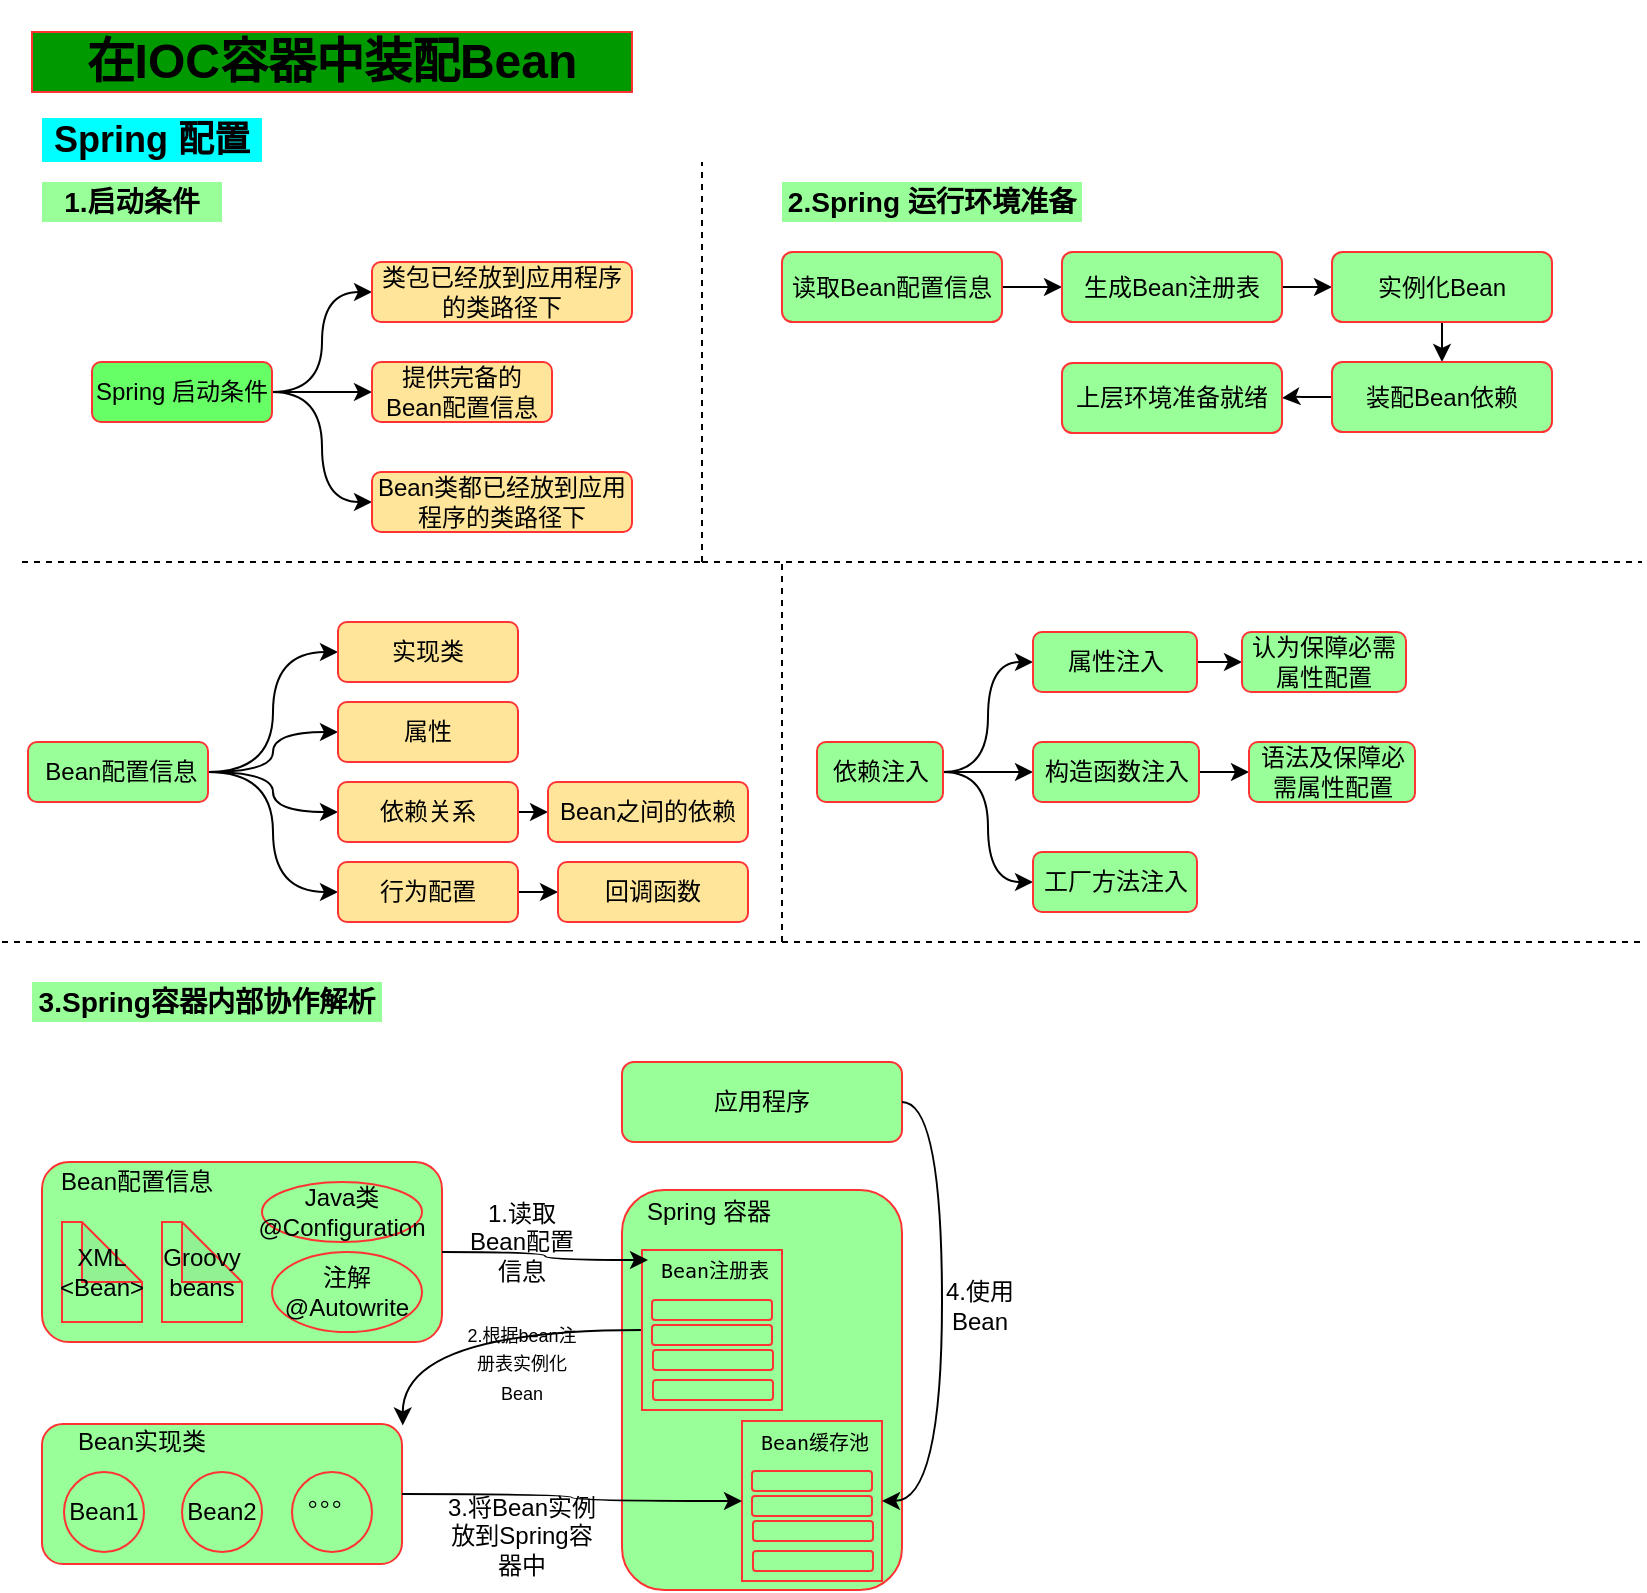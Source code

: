 <mxfile version="10.6.0" type="github"><diagram id="p_sl_gvlMNvw6eXEYS4R" name="ç¬¬ 1 é¡µ"><mxGraphModel dx="1427" dy="707" grid="1" gridSize="10" guides="1" tooltips="1" connect="1" arrows="1" fold="1" page="1" pageScale="1" pageWidth="827" pageHeight="1169" math="0" shadow="0"><root><mxCell id="0"/><mxCell id="1" parent="0"/><mxCell id="CgKIWQnbhl8-aA-TyV94-1" value="&lt;h1&gt;&lt;font style=&quot;font-size: 24px&quot;&gt;在IOC容器中装配Bean&lt;/font&gt;&lt;/h1&gt;" style="text;html=1;strokeColor=#FF3333;fillColor=#009900;align=center;verticalAlign=middle;whiteSpace=wrap;rounded=0;" parent="1" vertex="1"><mxGeometry x="15" y="25" width="300" height="30" as="geometry"/></mxCell><mxCell id="CgKIWQnbhl8-aA-TyV94-4" value="" style="edgeStyle=orthogonalEdgeStyle;rounded=0;orthogonalLoop=1;jettySize=auto;html=1;entryX=0;entryY=0.5;entryDx=0;entryDy=0;curved=1;" parent="1" source="CgKIWQnbhl8-aA-TyV94-2" target="CgKIWQnbhl8-aA-TyV94-3" edge="1"><mxGeometry relative="1" as="geometry"/></mxCell><mxCell id="CgKIWQnbhl8-aA-TyV94-6" value="" style="edgeStyle=orthogonalEdgeStyle;rounded=0;orthogonalLoop=1;jettySize=auto;html=1;curved=1;" parent="1" source="CgKIWQnbhl8-aA-TyV94-2" target="CgKIWQnbhl8-aA-TyV94-5" edge="1"><mxGeometry relative="1" as="geometry"/></mxCell><mxCell id="CgKIWQnbhl8-aA-TyV94-9" style="edgeStyle=orthogonalEdgeStyle;rounded=0;orthogonalLoop=1;jettySize=auto;html=1;entryX=0;entryY=0.5;entryDx=0;entryDy=0;curved=1;" parent="1" source="CgKIWQnbhl8-aA-TyV94-2" target="CgKIWQnbhl8-aA-TyV94-7" edge="1"><mxGeometry relative="1" as="geometry"/></mxCell><mxCell id="CgKIWQnbhl8-aA-TyV94-2" value="Spring 启动条件" style="rounded=1;whiteSpace=wrap;html=1;strokeColor=#FF3333;fillColor=#66FF66;" parent="1" vertex="1"><mxGeometry x="45" y="190" width="90" height="30" as="geometry"/></mxCell><mxCell id="CgKIWQnbhl8-aA-TyV94-7" value="Bean类都已经放到应用程序的类路径下" style="rounded=1;whiteSpace=wrap;html=1;strokeColor=#FF3333;fillColor=#FFE599;" parent="1" vertex="1"><mxGeometry x="185" y="245" width="130" height="30" as="geometry"/></mxCell><mxCell id="CgKIWQnbhl8-aA-TyV94-5" value="提供完备的Bean配置信息" style="rounded=1;whiteSpace=wrap;html=1;strokeColor=#FF3333;fillColor=#FFE599;" parent="1" vertex="1"><mxGeometry x="185" y="190" width="90" height="30" as="geometry"/></mxCell><mxCell id="CgKIWQnbhl8-aA-TyV94-3" value="类包已经放到应用程序的类路径下" style="rounded=1;whiteSpace=wrap;html=1;strokeColor=#FF3333;fillColor=#FFE599;" parent="1" vertex="1"><mxGeometry x="185" y="140" width="130" height="30" as="geometry"/></mxCell><mxCell id="CgKIWQnbhl8-aA-TyV94-10" value="&lt;h3&gt;1.启动条件&lt;/h3&gt;" style="text;html=1;strokeColor=none;fillColor=#99FF99;align=center;verticalAlign=middle;whiteSpace=wrap;rounded=0;" parent="1" vertex="1"><mxGeometry x="20" y="100" width="90" height="20" as="geometry"/></mxCell><mxCell id="CgKIWQnbhl8-aA-TyV94-11" value="" style="endArrow=none;dashed=1;html=1;" parent="1" edge="1"><mxGeometry width="50" height="50" relative="1" as="geometry"><mxPoint x="10" y="290" as="sourcePoint"/><mxPoint x="350" y="290" as="targetPoint"/></mxGeometry></mxCell><mxCell id="CgKIWQnbhl8-aA-TyV94-16" value="" style="edgeStyle=orthogonalEdgeStyle;curved=1;rounded=0;orthogonalLoop=1;jettySize=auto;html=1;" parent="1" source="CgKIWQnbhl8-aA-TyV94-12" target="CgKIWQnbhl8-aA-TyV94-15" edge="1"><mxGeometry relative="1" as="geometry"/></mxCell><mxCell id="CgKIWQnbhl8-aA-TyV94-12" value="读取Bean配置信息" style="rounded=1;whiteSpace=wrap;html=1;strokeColor=#FF3333;fillColor=#99FF99;" parent="1" vertex="1"><mxGeometry x="390" y="135" width="110" height="35" as="geometry"/></mxCell><mxCell id="CgKIWQnbhl8-aA-TyV94-18" value="" style="edgeStyle=orthogonalEdgeStyle;curved=1;rounded=0;orthogonalLoop=1;jettySize=auto;html=1;" parent="1" source="CgKIWQnbhl8-aA-TyV94-15" target="CgKIWQnbhl8-aA-TyV94-17" edge="1"><mxGeometry relative="1" as="geometry"/></mxCell><mxCell id="CgKIWQnbhl8-aA-TyV94-15" value="生成Bean注册表" style="rounded=1;whiteSpace=wrap;html=1;strokeColor=#FF3333;fillColor=#99FF99;" parent="1" vertex="1"><mxGeometry x="530" y="135" width="110" height="35" as="geometry"/></mxCell><mxCell id="CgKIWQnbhl8-aA-TyV94-20" value="" style="edgeStyle=orthogonalEdgeStyle;curved=1;rounded=0;orthogonalLoop=1;jettySize=auto;html=1;" parent="1" source="CgKIWQnbhl8-aA-TyV94-17" target="CgKIWQnbhl8-aA-TyV94-19" edge="1"><mxGeometry relative="1" as="geometry"/></mxCell><mxCell id="CgKIWQnbhl8-aA-TyV94-17" value="实例化Bean" style="rounded=1;whiteSpace=wrap;html=1;strokeColor=#FF3333;fillColor=#99FF99;" parent="1" vertex="1"><mxGeometry x="665" y="135" width="110" height="35" as="geometry"/></mxCell><mxCell id="CgKIWQnbhl8-aA-TyV94-22" value="" style="edgeStyle=orthogonalEdgeStyle;curved=1;rounded=0;orthogonalLoop=1;jettySize=auto;html=1;" parent="1" source="CgKIWQnbhl8-aA-TyV94-19" target="CgKIWQnbhl8-aA-TyV94-21" edge="1"><mxGeometry relative="1" as="geometry"/></mxCell><mxCell id="CgKIWQnbhl8-aA-TyV94-19" value="装配Bean依赖" style="rounded=1;whiteSpace=wrap;html=1;strokeColor=#FF3333;fillColor=#99FF99;" parent="1" vertex="1"><mxGeometry x="665" y="190" width="110" height="35" as="geometry"/></mxCell><mxCell id="CgKIWQnbhl8-aA-TyV94-21" value="上层环境准备就绪" style="rounded=1;whiteSpace=wrap;html=1;strokeColor=#FF3333;fillColor=#99FF99;" parent="1" vertex="1"><mxGeometry x="530" y="190.5" width="110" height="35" as="geometry"/></mxCell><mxCell id="CgKIWQnbhl8-aA-TyV94-13" value="&lt;h3&gt;2.Spring 运行环境准备&lt;/h3&gt;" style="text;html=1;strokeColor=none;fillColor=#99FF99;align=center;verticalAlign=middle;whiteSpace=wrap;rounded=0;" parent="1" vertex="1"><mxGeometry x="390" y="100" width="150" height="20" as="geometry"/></mxCell><mxCell id="CgKIWQnbhl8-aA-TyV94-14" value="&lt;h2&gt;Spring 配置&lt;/h2&gt;" style="text;html=1;strokeColor=none;fillColor=#00FFFF;align=center;verticalAlign=middle;whiteSpace=wrap;rounded=0;" parent="1" vertex="1"><mxGeometry x="20" y="68" width="110" height="22" as="geometry"/></mxCell><mxCell id="CgKIWQnbhl8-aA-TyV94-23" value="" style="endArrow=none;dashed=1;html=1;" parent="1" edge="1"><mxGeometry width="50" height="50" relative="1" as="geometry"><mxPoint x="350" y="290" as="sourcePoint"/><mxPoint x="350" y="90" as="targetPoint"/></mxGeometry></mxCell><mxCell id="CgKIWQnbhl8-aA-TyV94-24" value="" style="endArrow=none;dashed=1;html=1;" parent="1" edge="1"><mxGeometry width="50" height="50" relative="1" as="geometry"><mxPoint x="350" y="290" as="sourcePoint"/><mxPoint x="820" y="290" as="targetPoint"/></mxGeometry></mxCell><mxCell id="CgKIWQnbhl8-aA-TyV94-27" value="" style="edgeStyle=orthogonalEdgeStyle;curved=1;rounded=0;orthogonalLoop=1;jettySize=auto;html=1;entryX=0;entryY=0.5;entryDx=0;entryDy=0;" parent="1" source="CgKIWQnbhl8-aA-TyV94-25" target="CgKIWQnbhl8-aA-TyV94-26" edge="1"><mxGeometry relative="1" as="geometry"/></mxCell><mxCell id="CgKIWQnbhl8-aA-TyV94-29" value="" style="edgeStyle=orthogonalEdgeStyle;curved=1;rounded=0;orthogonalLoop=1;jettySize=auto;html=1;entryX=0;entryY=0.5;entryDx=0;entryDy=0;" parent="1" source="CgKIWQnbhl8-aA-TyV94-25" target="CgKIWQnbhl8-aA-TyV94-28" edge="1"><mxGeometry relative="1" as="geometry"/></mxCell><mxCell id="CgKIWQnbhl8-aA-TyV94-31" value="" style="edgeStyle=orthogonalEdgeStyle;curved=1;rounded=0;orthogonalLoop=1;jettySize=auto;html=1;" parent="1" source="CgKIWQnbhl8-aA-TyV94-25" target="CgKIWQnbhl8-aA-TyV94-30" edge="1"><mxGeometry relative="1" as="geometry"/></mxCell><mxCell id="CgKIWQnbhl8-aA-TyV94-33" value="" style="edgeStyle=orthogonalEdgeStyle;curved=1;rounded=0;orthogonalLoop=1;jettySize=auto;html=1;entryX=0;entryY=0.5;entryDx=0;entryDy=0;" parent="1" source="CgKIWQnbhl8-aA-TyV94-25" target="CgKIWQnbhl8-aA-TyV94-32" edge="1"><mxGeometry relative="1" as="geometry"/></mxCell><mxCell id="CgKIWQnbhl8-aA-TyV94-25" value="&amp;nbsp;Bean配置信息" style="rounded=1;whiteSpace=wrap;html=1;strokeColor=#FF3333;fillColor=#99FF99;" parent="1" vertex="1"><mxGeometry x="13" y="380" width="90" height="30" as="geometry"/></mxCell><mxCell id="CgKIWQnbhl8-aA-TyV94-37" value="" style="edgeStyle=orthogonalEdgeStyle;curved=1;rounded=0;orthogonalLoop=1;jettySize=auto;html=1;" parent="1" source="CgKIWQnbhl8-aA-TyV94-32" target="CgKIWQnbhl8-aA-TyV94-36" edge="1"><mxGeometry relative="1" as="geometry"/></mxCell><mxCell id="CgKIWQnbhl8-aA-TyV94-32" value="行为配置" style="rounded=1;whiteSpace=wrap;html=1;strokeColor=#FF3333;fillColor=#FFE599;" parent="1" vertex="1"><mxGeometry x="168" y="440" width="90" height="30" as="geometry"/></mxCell><mxCell id="CgKIWQnbhl8-aA-TyV94-36" value="回调函数" style="rounded=1;whiteSpace=wrap;html=1;strokeColor=#FF3333;fillColor=#FFE599;" parent="1" vertex="1"><mxGeometry x="278" y="440" width="95" height="30" as="geometry"/></mxCell><mxCell id="CgKIWQnbhl8-aA-TyV94-35" value="" style="edgeStyle=orthogonalEdgeStyle;curved=1;rounded=0;orthogonalLoop=1;jettySize=auto;html=1;" parent="1" source="CgKIWQnbhl8-aA-TyV94-30" target="CgKIWQnbhl8-aA-TyV94-34" edge="1"><mxGeometry relative="1" as="geometry"/></mxCell><mxCell id="CgKIWQnbhl8-aA-TyV94-30" value="依赖关系" style="rounded=1;whiteSpace=wrap;html=1;strokeColor=#FF3333;fillColor=#FFE599;" parent="1" vertex="1"><mxGeometry x="168" y="400" width="90" height="30" as="geometry"/></mxCell><mxCell id="CgKIWQnbhl8-aA-TyV94-34" value="Bean之间的依赖" style="rounded=1;whiteSpace=wrap;html=1;strokeColor=#FF3333;fillColor=#FFE599;" parent="1" vertex="1"><mxGeometry x="273" y="400" width="100" height="30" as="geometry"/></mxCell><mxCell id="CgKIWQnbhl8-aA-TyV94-28" value="属性" style="rounded=1;whiteSpace=wrap;html=1;strokeColor=#FF3333;fillColor=#FFE599;" parent="1" vertex="1"><mxGeometry x="168" y="360" width="90" height="30" as="geometry"/></mxCell><mxCell id="CgKIWQnbhl8-aA-TyV94-26" value="实现类" style="rounded=1;whiteSpace=wrap;html=1;strokeColor=#FF3333;fillColor=#FFE599;" parent="1" vertex="1"><mxGeometry x="168" y="320" width="90" height="30" as="geometry"/></mxCell><mxCell id="CgKIWQnbhl8-aA-TyV94-38" value="&lt;h3&gt;3.Spring容器内部协作解析&lt;/h3&gt;" style="text;html=1;strokeColor=none;fillColor=#99FF99;align=center;verticalAlign=middle;whiteSpace=wrap;rounded=0;" parent="1" vertex="1"><mxGeometry x="15" y="500" width="175" height="20" as="geometry"/></mxCell><mxCell id="CgKIWQnbhl8-aA-TyV94-39" value="应用程序" style="rounded=1;whiteSpace=wrap;html=1;strokeColor=#FF3333;fillColor=#99FF99;" parent="1" vertex="1"><mxGeometry x="310" y="540" width="140" height="40" as="geometry"/></mxCell><mxCell id="CgKIWQnbhl8-aA-TyV94-40" value="" style="rounded=1;whiteSpace=wrap;html=1;strokeColor=#FF3333;fillColor=#99FF99;" parent="1" vertex="1"><mxGeometry x="20" y="590" width="200" height="90" as="geometry"/></mxCell><mxCell id="CgKIWQnbhl8-aA-TyV94-41" value="Bean配置信息" style="text;html=1;strokeColor=none;fillColor=none;align=center;verticalAlign=middle;whiteSpace=wrap;rounded=0;" parent="1" vertex="1"><mxGeometry x="25" y="590" width="85" height="20" as="geometry"/></mxCell><mxCell id="CgKIWQnbhl8-aA-TyV94-42" value="XML&lt;br&gt;&amp;lt;Bean&amp;gt;&lt;br&gt;" style="shape=note;whiteSpace=wrap;html=1;backgroundOutline=1;darkOpacity=0.05;strokeColor=#FF3333;fillColor=#99FF99;" parent="1" vertex="1"><mxGeometry x="30" y="620" width="40" height="50" as="geometry"/></mxCell><mxCell id="CgKIWQnbhl8-aA-TyV94-44" value="Groovy&lt;br&gt;beans&lt;br&gt;" style="shape=note;whiteSpace=wrap;html=1;backgroundOutline=1;darkOpacity=0.05;strokeColor=#FF3333;fillColor=#99FF99;" parent="1" vertex="1"><mxGeometry x="80" y="620" width="40" height="50" as="geometry"/></mxCell><mxCell id="CgKIWQnbhl8-aA-TyV94-45" value="Java类&lt;br&gt;@Configuration&lt;br&gt;" style="ellipse;whiteSpace=wrap;html=1;strokeColor=#FF3333;fillColor=#99FF99;" parent="1" vertex="1"><mxGeometry x="130" y="600" width="80" height="30" as="geometry"/></mxCell><mxCell id="CgKIWQnbhl8-aA-TyV94-46" value="注解&lt;br&gt;@Autowrite&lt;br&gt;" style="ellipse;whiteSpace=wrap;html=1;strokeColor=#FF3333;fillColor=#99FF99;" parent="1" vertex="1"><mxGeometry x="135" y="635" width="75" height="40" as="geometry"/></mxCell><mxCell id="CgKIWQnbhl8-aA-TyV94-47" value="" style="rounded=1;whiteSpace=wrap;html=1;strokeColor=#FF3333;fillColor=#99FF99;" parent="1" vertex="1"><mxGeometry x="20" y="721" width="180" height="70" as="geometry"/></mxCell><mxCell id="CgKIWQnbhl8-aA-TyV94-48" value="Bean实现类" style="text;html=1;strokeColor=none;fillColor=none;align=center;verticalAlign=middle;whiteSpace=wrap;rounded=0;" parent="1" vertex="1"><mxGeometry x="30" y="720" width="80" height="20" as="geometry"/></mxCell><mxCell id="CgKIWQnbhl8-aA-TyV94-49" value="Bean1" style="ellipse;whiteSpace=wrap;html=1;aspect=fixed;strokeColor=#FF3333;fillColor=#99FF99;" parent="1" vertex="1"><mxGeometry x="31" y="745" width="40" height="40" as="geometry"/></mxCell><mxCell id="CgKIWQnbhl8-aA-TyV94-50" value="Bean2" style="ellipse;whiteSpace=wrap;html=1;aspect=fixed;strokeColor=#FF3333;fillColor=#99FF99;" parent="1" vertex="1"><mxGeometry x="90" y="745" width="40" height="40" as="geometry"/></mxCell><mxCell id="CgKIWQnbhl8-aA-TyV94-51" value="。。。&lt;br&gt;&lt;br&gt;" style="ellipse;whiteSpace=wrap;html=1;aspect=fixed;strokeColor=#FF3333;fillColor=#99FF99;" parent="1" vertex="1"><mxGeometry x="145" y="745" width="40" height="40" as="geometry"/></mxCell><mxCell id="CgKIWQnbhl8-aA-TyV94-52" value="" style="rounded=1;whiteSpace=wrap;html=1;strokeColor=#FF3333;fillColor=#99FF99;" parent="1" vertex="1"><mxGeometry x="310" y="604" width="140" height="200" as="geometry"/></mxCell><mxCell id="CgKIWQnbhl8-aA-TyV94-53" value="Spring 容器" style="text;html=1;strokeColor=none;fillColor=none;align=center;verticalAlign=middle;whiteSpace=wrap;rounded=0;" parent="1" vertex="1"><mxGeometry x="315" y="605" width="77" height="20" as="geometry"/></mxCell><mxCell id="CgKIWQnbhl8-aA-TyV94-69" style="edgeStyle=orthogonalEdgeStyle;curved=1;rounded=0;orthogonalLoop=1;jettySize=auto;html=1;entryX=1.002;entryY=0.01;entryDx=0;entryDy=0;entryPerimeter=0;" parent="1" source="CgKIWQnbhl8-aA-TyV94-54" target="CgKIWQnbhl8-aA-TyV94-47" edge="1"><mxGeometry relative="1" as="geometry"/></mxCell><mxCell id="CgKIWQnbhl8-aA-TyV94-54" value="" style="rounded=0;whiteSpace=wrap;html=1;strokeColor=#FF3333;fillColor=#99FF99;" parent="1" vertex="1"><mxGeometry x="320" y="634" width="70" height="80" as="geometry"/></mxCell><mxCell id="CgKIWQnbhl8-aA-TyV94-55" value="&lt;pre&gt;&lt;font style=&quot;font-size: 10px&quot;&gt;Bean注册表&lt;/font&gt;&lt;/pre&gt;" style="text;html=1;strokeColor=none;fillColor=none;align=center;verticalAlign=middle;whiteSpace=wrap;rounded=0;" parent="1" vertex="1"><mxGeometry x="323" y="634" width="67" height="20" as="geometry"/></mxCell><mxCell id="CgKIWQnbhl8-aA-TyV94-56" value="" style="rounded=1;whiteSpace=wrap;html=1;strokeColor=#FF3333;fillColor=#99FF99;" parent="1" vertex="1"><mxGeometry x="325" y="659" width="60" height="10" as="geometry"/></mxCell><mxCell id="CgKIWQnbhl8-aA-TyV94-57" value="" style="rounded=1;whiteSpace=wrap;html=1;strokeColor=#FF3333;fillColor=#99FF99;" parent="1" vertex="1"><mxGeometry x="325" y="671.5" width="60" height="10" as="geometry"/></mxCell><mxCell id="CgKIWQnbhl8-aA-TyV94-58" value="" style="rounded=1;whiteSpace=wrap;html=1;strokeColor=#FF3333;fillColor=#99FF99;" parent="1" vertex="1"><mxGeometry x="325.5" y="684" width="60" height="10" as="geometry"/></mxCell><mxCell id="CgKIWQnbhl8-aA-TyV94-59" value="" style="rounded=1;whiteSpace=wrap;html=1;strokeColor=#FF3333;fillColor=#99FF99;" parent="1" vertex="1"><mxGeometry x="325.5" y="699" width="60" height="10" as="geometry"/></mxCell><mxCell id="CgKIWQnbhl8-aA-TyV94-61" value="" style="rounded=0;whiteSpace=wrap;html=1;strokeColor=#FF3333;fillColor=#99FF99;" parent="1" vertex="1"><mxGeometry x="370" y="719.5" width="70" height="80" as="geometry"/></mxCell><mxCell id="CgKIWQnbhl8-aA-TyV94-62" value="&lt;pre&gt;&lt;font style=&quot;font-size: 10px&quot;&gt;Bean缓存池&lt;/font&gt;&lt;/pre&gt;" style="text;html=1;strokeColor=none;fillColor=none;align=center;verticalAlign=middle;whiteSpace=wrap;rounded=0;" parent="1" vertex="1"><mxGeometry x="373" y="719.5" width="67" height="20" as="geometry"/></mxCell><mxCell id="CgKIWQnbhl8-aA-TyV94-63" value="" style="rounded=1;whiteSpace=wrap;html=1;strokeColor=#FF3333;fillColor=#99FF99;" parent="1" vertex="1"><mxGeometry x="375" y="744.5" width="60" height="10" as="geometry"/></mxCell><mxCell id="CgKIWQnbhl8-aA-TyV94-64" value="" style="rounded=1;whiteSpace=wrap;html=1;strokeColor=#FF3333;fillColor=#99FF99;" parent="1" vertex="1"><mxGeometry x="375" y="757" width="60" height="10" as="geometry"/></mxCell><mxCell id="CgKIWQnbhl8-aA-TyV94-65" value="" style="rounded=1;whiteSpace=wrap;html=1;strokeColor=#FF3333;fillColor=#99FF99;" parent="1" vertex="1"><mxGeometry x="375.5" y="769.5" width="60" height="10" as="geometry"/></mxCell><mxCell id="CgKIWQnbhl8-aA-TyV94-66" value="" style="rounded=1;whiteSpace=wrap;html=1;strokeColor=#FF3333;fillColor=#99FF99;" parent="1" vertex="1"><mxGeometry x="375.5" y="784.5" width="60" height="10" as="geometry"/></mxCell><mxCell id="CgKIWQnbhl8-aA-TyV94-67" style="edgeStyle=orthogonalEdgeStyle;curved=1;rounded=0;orthogonalLoop=1;jettySize=auto;html=1;exitX=1;exitY=0.5;exitDx=0;exitDy=0;entryX=0;entryY=0.25;entryDx=0;entryDy=0;" parent="1" source="CgKIWQnbhl8-aA-TyV94-40" target="CgKIWQnbhl8-aA-TyV94-55" edge="1"><mxGeometry relative="1" as="geometry"/></mxCell><mxCell id="CgKIWQnbhl8-aA-TyV94-68" value="1.读取Bean配置信息" style="text;html=1;strokeColor=none;fillColor=none;align=center;verticalAlign=middle;whiteSpace=wrap;rounded=0;" parent="1" vertex="1"><mxGeometry x="230" y="620" width="60" height="20" as="geometry"/></mxCell><mxCell id="CgKIWQnbhl8-aA-TyV94-70" value="&lt;p&gt;&lt;font style=&quot;font-size: 9px&quot;&gt;2.根据bean注册表实例化Bean&lt;/font&gt;&lt;/p&gt;" style="text;html=1;strokeColor=none;fillColor=none;align=center;verticalAlign=middle;whiteSpace=wrap;rounded=0;" parent="1" vertex="1"><mxGeometry x="230" y="680" width="60" height="20" as="geometry"/></mxCell><mxCell id="CgKIWQnbhl8-aA-TyV94-71" style="edgeStyle=orthogonalEdgeStyle;curved=1;rounded=0;orthogonalLoop=1;jettySize=auto;html=1;entryX=0;entryY=0.5;entryDx=0;entryDy=0;" parent="1" source="CgKIWQnbhl8-aA-TyV94-47" target="CgKIWQnbhl8-aA-TyV94-61" edge="1"><mxGeometry relative="1" as="geometry"/></mxCell><mxCell id="CgKIWQnbhl8-aA-TyV94-72" value="3.将Bean实例放到Spring容器中" style="text;html=1;strokeColor=none;fillColor=none;align=center;verticalAlign=middle;whiteSpace=wrap;rounded=0;" parent="1" vertex="1"><mxGeometry x="220" y="767" width="80" height="20" as="geometry"/></mxCell><mxCell id="CgKIWQnbhl8-aA-TyV94-73" style="edgeStyle=orthogonalEdgeStyle;curved=1;rounded=0;orthogonalLoop=1;jettySize=auto;html=1;entryX=1;entryY=0.5;entryDx=0;entryDy=0;exitX=1;exitY=0.5;exitDx=0;exitDy=0;" parent="1" source="CgKIWQnbhl8-aA-TyV94-39" target="CgKIWQnbhl8-aA-TyV94-61" edge="1"><mxGeometry relative="1" as="geometry"><mxPoint x="470" y="560" as="sourcePoint"/><Array as="points"><mxPoint x="470" y="560"/><mxPoint x="470" y="760"/></Array></mxGeometry></mxCell><mxCell id="CgKIWQnbhl8-aA-TyV94-74" value="4.使用Bean" style="text;html=1;strokeColor=none;fillColor=none;align=center;verticalAlign=middle;whiteSpace=wrap;rounded=0;" parent="1" vertex="1"><mxGeometry x="469" y="652" width="40" height="20" as="geometry"/></mxCell><mxCell id="CgKIWQnbhl8-aA-TyV94-77" value="" style="edgeStyle=orthogonalEdgeStyle;curved=1;rounded=0;orthogonalLoop=1;jettySize=auto;html=1;entryX=0;entryY=0.5;entryDx=0;entryDy=0;" parent="1" source="CgKIWQnbhl8-aA-TyV94-75" target="CgKIWQnbhl8-aA-TyV94-76" edge="1"><mxGeometry relative="1" as="geometry"/></mxCell><mxCell id="CgKIWQnbhl8-aA-TyV94-79" value="" style="edgeStyle=orthogonalEdgeStyle;curved=1;rounded=0;orthogonalLoop=1;jettySize=auto;html=1;" parent="1" source="CgKIWQnbhl8-aA-TyV94-75" target="CgKIWQnbhl8-aA-TyV94-78" edge="1"><mxGeometry relative="1" as="geometry"/></mxCell><mxCell id="CgKIWQnbhl8-aA-TyV94-81" value="" style="edgeStyle=orthogonalEdgeStyle;curved=1;rounded=0;orthogonalLoop=1;jettySize=auto;html=1;entryX=0;entryY=0.5;entryDx=0;entryDy=0;" parent="1" source="CgKIWQnbhl8-aA-TyV94-75" target="CgKIWQnbhl8-aA-TyV94-80" edge="1"><mxGeometry relative="1" as="geometry"/></mxCell><mxCell id="CgKIWQnbhl8-aA-TyV94-75" value="依赖注入" style="rounded=1;whiteSpace=wrap;html=1;strokeColor=#FF3333;fillColor=#99FF99;" parent="1" vertex="1"><mxGeometry x="407.5" y="380" width="63" height="30" as="geometry"/></mxCell><mxCell id="CgKIWQnbhl8-aA-TyV94-80" value="工厂方法注入" style="rounded=1;whiteSpace=wrap;html=1;strokeColor=#FF3333;fillColor=#99FF99;" parent="1" vertex="1"><mxGeometry x="515.5" y="435" width="82" height="30" as="geometry"/></mxCell><mxCell id="CgKIWQnbhl8-aA-TyV94-85" value="" style="edgeStyle=orthogonalEdgeStyle;curved=1;rounded=0;orthogonalLoop=1;jettySize=auto;html=1;" parent="1" source="CgKIWQnbhl8-aA-TyV94-78" target="CgKIWQnbhl8-aA-TyV94-84" edge="1"><mxGeometry relative="1" as="geometry"/></mxCell><mxCell id="CgKIWQnbhl8-aA-TyV94-78" value="构造函数注入" style="rounded=1;whiteSpace=wrap;html=1;strokeColor=#FF3333;fillColor=#99FF99;" parent="1" vertex="1"><mxGeometry x="515.5" y="380" width="83" height="30" as="geometry"/></mxCell><mxCell id="CgKIWQnbhl8-aA-TyV94-84" value="语法及保障必需属性配置" style="rounded=1;whiteSpace=wrap;html=1;strokeColor=#FF3333;fillColor=#99FF99;" parent="1" vertex="1"><mxGeometry x="623.5" y="380" width="83" height="30" as="geometry"/></mxCell><mxCell id="CgKIWQnbhl8-aA-TyV94-87" value="" style="edgeStyle=orthogonalEdgeStyle;curved=1;rounded=0;orthogonalLoop=1;jettySize=auto;html=1;" parent="1" source="CgKIWQnbhl8-aA-TyV94-76" target="CgKIWQnbhl8-aA-TyV94-86" edge="1"><mxGeometry relative="1" as="geometry"/></mxCell><mxCell id="CgKIWQnbhl8-aA-TyV94-76" value="属性注入" style="rounded=1;whiteSpace=wrap;html=1;strokeColor=#FF3333;fillColor=#99FF99;" parent="1" vertex="1"><mxGeometry x="515.5" y="325" width="82" height="30" as="geometry"/></mxCell><mxCell id="CgKIWQnbhl8-aA-TyV94-86" value="认为保障必需属性配置" style="rounded=1;whiteSpace=wrap;html=1;strokeColor=#FF3333;fillColor=#99FF99;" parent="1" vertex="1"><mxGeometry x="620" y="325" width="82" height="30" as="geometry"/></mxCell><mxCell id="CgKIWQnbhl8-aA-TyV94-82" value="" style="endArrow=none;dashed=1;html=1;" parent="1" edge="1"><mxGeometry width="50" height="50" relative="1" as="geometry"><mxPoint y="480" as="sourcePoint"/><mxPoint x="820" y="480" as="targetPoint"/></mxGeometry></mxCell><mxCell id="CgKIWQnbhl8-aA-TyV94-83" value="" style="endArrow=none;dashed=1;html=1;" parent="1" edge="1"><mxGeometry width="50" height="50" relative="1" as="geometry"><mxPoint x="390" y="480" as="sourcePoint"/><mxPoint x="390" y="290" as="targetPoint"/></mxGeometry></mxCell></root></mxGraphModel></diagram></mxfile>